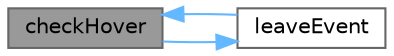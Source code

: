 digraph "checkHover"
{
 // LATEX_PDF_SIZE
  bgcolor="transparent";
  edge [fontname=Helvetica,fontsize=10,labelfontname=Helvetica,labelfontsize=10];
  node [fontname=Helvetica,fontsize=10,shape=box,height=0.2,width=0.4];
  rankdir="LR";
  Node1 [id="Node000001",label="checkHover",height=0.2,width=0.4,color="gray40", fillcolor="grey60", style="filled", fontcolor="black",tooltip="检查并更新悬停状态"];
  Node1 -> Node2 [id="edge1_Node000001_Node000002",color="steelblue1",style="solid",tooltip=" "];
  Node2 [id="Node000002",label="leaveEvent",height=0.2,width=0.4,color="grey40", fillcolor="white", style="filled",URL="$class_base_menu.html#a5389554336d47de8a8249cf2aaf682a2",tooltip="重写离开事件，清理悬停状态"];
  Node2 -> Node1 [id="edge2_Node000002_Node000001",color="steelblue1",style="solid",tooltip=" "];
}
